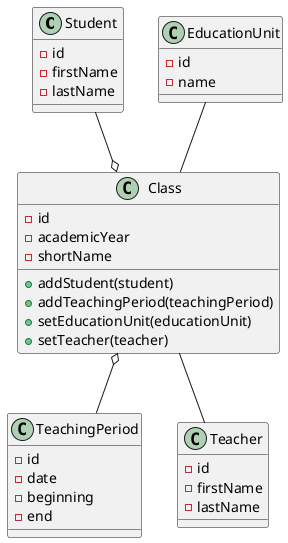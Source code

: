 @startuml class_diagram
class Student {
    -id
    -firstName
    -lastName
}

class Class {
    -id
    -academicYear
    -shortName
    +addStudent(student)
    +addTeachingPeriod(teachingPeriod)
    +setEducationUnit(educationUnit)
    +setTeacher(teacher)
}

class TeachingPeriod {
    -id
    -date
    -beginning
    -end
}

class EducationUnit {
    -id
    -name
}

class Teacher {
    -id
    -firstName
    -lastName
}

Student --o Class
Class -- Teacher
EducationUnit -- Class
Class o-- TeachingPeriod

@enduml
